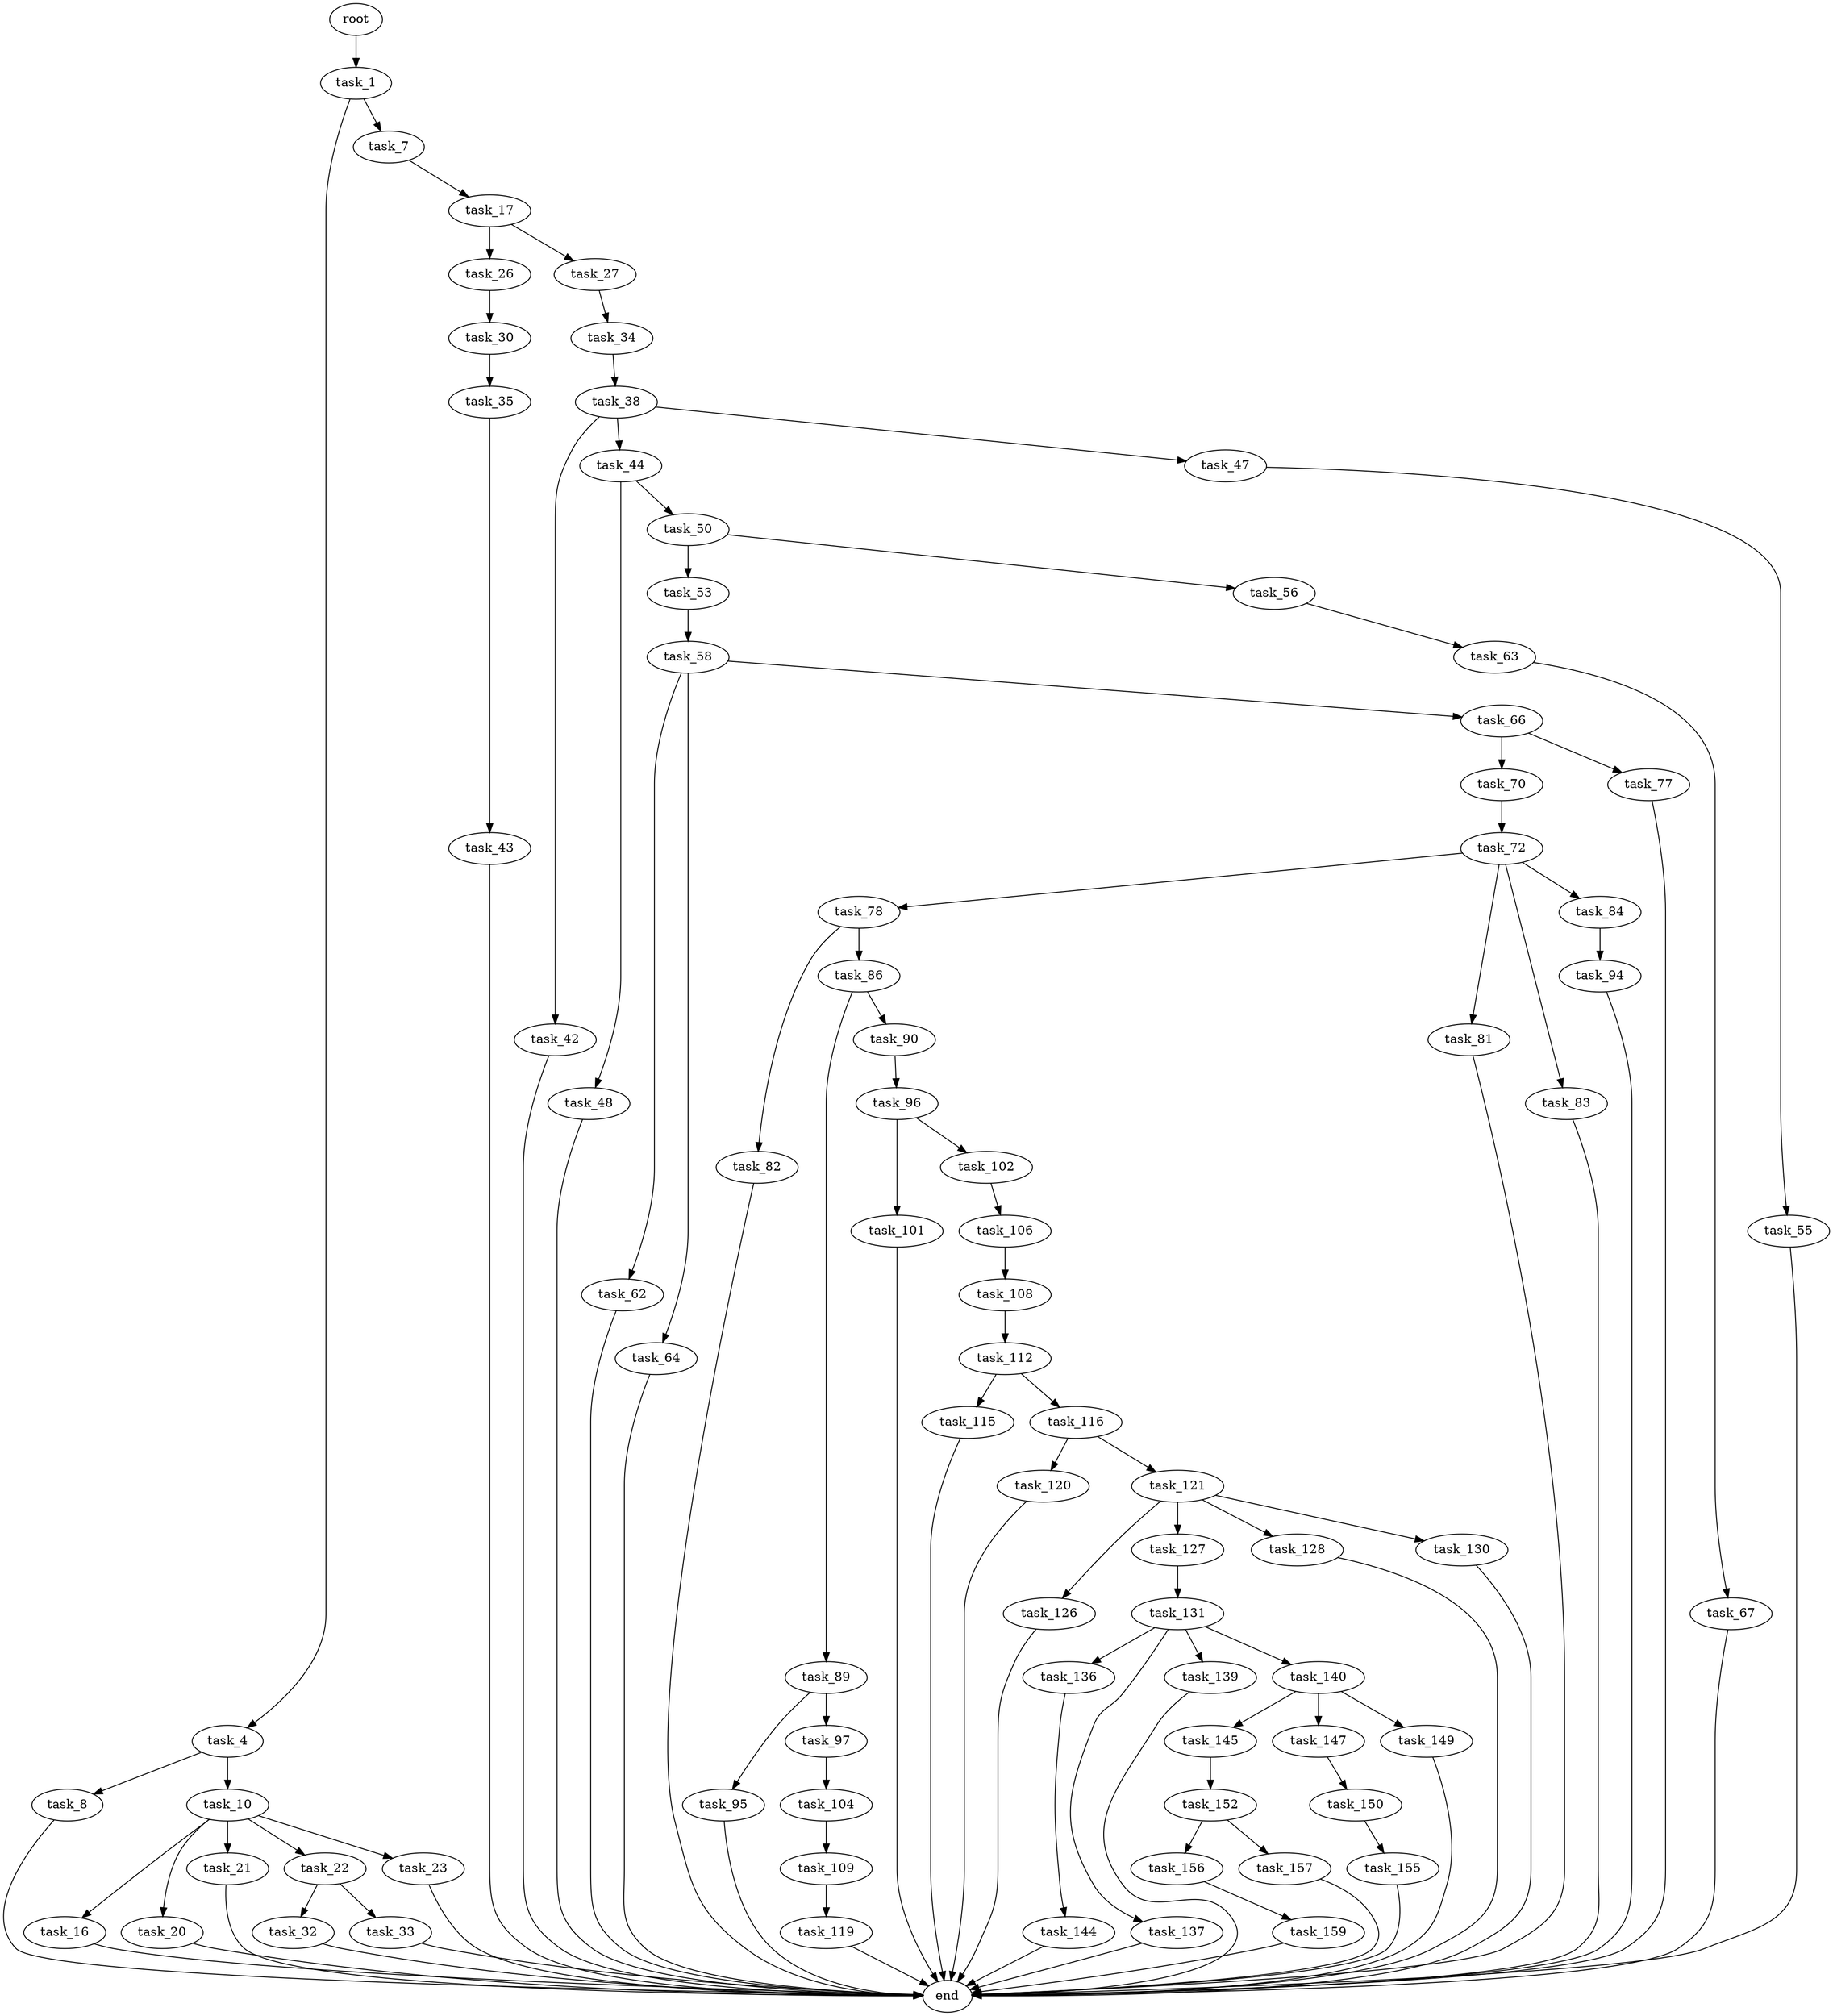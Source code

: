digraph G {
  root [size="0.000000"];
  task_1 [size="18804068434.000000"];
  task_4 [size="9256298916.000000"];
  task_7 [size="899577962964.000000"];
  task_8 [size="30079074301.000000"];
  task_10 [size="16306894684.000000"];
  task_17 [size="23827561315.000000"];
  end [size="0.000000"];
  task_16 [size="31116184798.000000"];
  task_20 [size="21879417037.000000"];
  task_21 [size="8043290445.000000"];
  task_22 [size="328163113290.000000"];
  task_23 [size="11125234754.000000"];
  task_26 [size="782757789696.000000"];
  task_27 [size="782757789696.000000"];
  task_32 [size="503521254580.000000"];
  task_33 [size="549755813888.000000"];
  task_30 [size="2839064772.000000"];
  task_34 [size="8589934592.000000"];
  task_35 [size="243382696388.000000"];
  task_38 [size="62329338322.000000"];
  task_43 [size="68719476736.000000"];
  task_42 [size="134217728000.000000"];
  task_44 [size="55872343790.000000"];
  task_47 [size="567792019080.000000"];
  task_48 [size="16711936578.000000"];
  task_50 [size="6850634550.000000"];
  task_55 [size="86325596071.000000"];
  task_53 [size="280404417820.000000"];
  task_56 [size="108939894899.000000"];
  task_58 [size="114400719072.000000"];
  task_63 [size="68719476736.000000"];
  task_62 [size="68719476736.000000"];
  task_64 [size="231928233984.000000"];
  task_66 [size="592490791782.000000"];
  task_67 [size="888134576.000000"];
  task_70 [size="28991029248.000000"];
  task_77 [size="1073741824000.000000"];
  task_72 [size="8837704728.000000"];
  task_78 [size="368293445632.000000"];
  task_81 [size="8589934592.000000"];
  task_83 [size="5201829938.000000"];
  task_84 [size="24773163420.000000"];
  task_82 [size="28991029248.000000"];
  task_86 [size="82084962647.000000"];
  task_94 [size="18051214186.000000"];
  task_89 [size="7945354185.000000"];
  task_90 [size="14593947358.000000"];
  task_95 [size="10388098097.000000"];
  task_97 [size="16297627478.000000"];
  task_96 [size="15775390019.000000"];
  task_101 [size="549755813888.000000"];
  task_102 [size="187260072106.000000"];
  task_104 [size="26219695392.000000"];
  task_106 [size="68719476736.000000"];
  task_109 [size="172720709319.000000"];
  task_108 [size="7196979755.000000"];
  task_112 [size="5682496402.000000"];
  task_119 [size="2795970680.000000"];
  task_115 [size="97310708802.000000"];
  task_116 [size="12957039123.000000"];
  task_120 [size="850557041814.000000"];
  task_121 [size="1073741824000.000000"];
  task_126 [size="744708426384.000000"];
  task_127 [size="549755813888.000000"];
  task_128 [size="361593614626.000000"];
  task_130 [size="1165645060.000000"];
  task_131 [size="231928233984.000000"];
  task_136 [size="549755813888.000000"];
  task_137 [size="395978798510.000000"];
  task_139 [size="14742594284.000000"];
  task_140 [size="8589934592.000000"];
  task_144 [size="231928233984.000000"];
  task_145 [size="14457795897.000000"];
  task_147 [size="231928233984.000000"];
  task_149 [size="13865535208.000000"];
  task_152 [size="812523660780.000000"];
  task_150 [size="973188040798.000000"];
  task_155 [size="65327022792.000000"];
  task_156 [size="8666233538.000000"];
  task_157 [size="12763083669.000000"];
  task_159 [size="1227611252562.000000"];

  root -> task_1 [size="1.000000"];
  task_1 -> task_4 [size="536870912.000000"];
  task_1 -> task_7 [size="536870912.000000"];
  task_4 -> task_8 [size="209715200.000000"];
  task_4 -> task_10 [size="209715200.000000"];
  task_7 -> task_17 [size="838860800.000000"];
  task_8 -> end [size="1.000000"];
  task_10 -> task_16 [size="411041792.000000"];
  task_10 -> task_20 [size="411041792.000000"];
  task_10 -> task_21 [size="411041792.000000"];
  task_10 -> task_22 [size="411041792.000000"];
  task_10 -> task_23 [size="411041792.000000"];
  task_17 -> task_26 [size="411041792.000000"];
  task_17 -> task_27 [size="411041792.000000"];
  task_16 -> end [size="1.000000"];
  task_20 -> end [size="1.000000"];
  task_21 -> end [size="1.000000"];
  task_22 -> task_32 [size="209715200.000000"];
  task_22 -> task_33 [size="209715200.000000"];
  task_23 -> end [size="1.000000"];
  task_26 -> task_30 [size="679477248.000000"];
  task_27 -> task_34 [size="679477248.000000"];
  task_32 -> end [size="1.000000"];
  task_33 -> end [size="1.000000"];
  task_30 -> task_35 [size="134217728.000000"];
  task_34 -> task_38 [size="33554432.000000"];
  task_35 -> task_43 [size="536870912.000000"];
  task_38 -> task_42 [size="209715200.000000"];
  task_38 -> task_44 [size="209715200.000000"];
  task_38 -> task_47 [size="209715200.000000"];
  task_43 -> end [size="1.000000"];
  task_42 -> end [size="1.000000"];
  task_44 -> task_48 [size="75497472.000000"];
  task_44 -> task_50 [size="75497472.000000"];
  task_47 -> task_55 [size="536870912.000000"];
  task_48 -> end [size="1.000000"];
  task_50 -> task_53 [size="679477248.000000"];
  task_50 -> task_56 [size="679477248.000000"];
  task_55 -> end [size="1.000000"];
  task_53 -> task_58 [size="209715200.000000"];
  task_56 -> task_63 [size="209715200.000000"];
  task_58 -> task_62 [size="134217728.000000"];
  task_58 -> task_64 [size="134217728.000000"];
  task_58 -> task_66 [size="134217728.000000"];
  task_63 -> task_67 [size="134217728.000000"];
  task_62 -> end [size="1.000000"];
  task_64 -> end [size="1.000000"];
  task_66 -> task_70 [size="838860800.000000"];
  task_66 -> task_77 [size="838860800.000000"];
  task_67 -> end [size="1.000000"];
  task_70 -> task_72 [size="75497472.000000"];
  task_77 -> end [size="1.000000"];
  task_72 -> task_78 [size="33554432.000000"];
  task_72 -> task_81 [size="33554432.000000"];
  task_72 -> task_83 [size="33554432.000000"];
  task_72 -> task_84 [size="33554432.000000"];
  task_78 -> task_82 [size="411041792.000000"];
  task_78 -> task_86 [size="411041792.000000"];
  task_81 -> end [size="1.000000"];
  task_83 -> end [size="1.000000"];
  task_84 -> task_94 [size="33554432.000000"];
  task_82 -> end [size="1.000000"];
  task_86 -> task_89 [size="301989888.000000"];
  task_86 -> task_90 [size="301989888.000000"];
  task_94 -> end [size="1.000000"];
  task_89 -> task_95 [size="209715200.000000"];
  task_89 -> task_97 [size="209715200.000000"];
  task_90 -> task_96 [size="536870912.000000"];
  task_95 -> end [size="1.000000"];
  task_97 -> task_104 [size="679477248.000000"];
  task_96 -> task_101 [size="679477248.000000"];
  task_96 -> task_102 [size="679477248.000000"];
  task_101 -> end [size="1.000000"];
  task_102 -> task_106 [size="301989888.000000"];
  task_104 -> task_109 [size="33554432.000000"];
  task_106 -> task_108 [size="134217728.000000"];
  task_109 -> task_119 [size="301989888.000000"];
  task_108 -> task_112 [size="209715200.000000"];
  task_112 -> task_115 [size="679477248.000000"];
  task_112 -> task_116 [size="679477248.000000"];
  task_119 -> end [size="1.000000"];
  task_115 -> end [size="1.000000"];
  task_116 -> task_120 [size="679477248.000000"];
  task_116 -> task_121 [size="679477248.000000"];
  task_120 -> end [size="1.000000"];
  task_121 -> task_126 [size="838860800.000000"];
  task_121 -> task_127 [size="838860800.000000"];
  task_121 -> task_128 [size="838860800.000000"];
  task_121 -> task_130 [size="838860800.000000"];
  task_126 -> end [size="1.000000"];
  task_127 -> task_131 [size="536870912.000000"];
  task_128 -> end [size="1.000000"];
  task_130 -> end [size="1.000000"];
  task_131 -> task_136 [size="301989888.000000"];
  task_131 -> task_137 [size="301989888.000000"];
  task_131 -> task_139 [size="301989888.000000"];
  task_131 -> task_140 [size="301989888.000000"];
  task_136 -> task_144 [size="536870912.000000"];
  task_137 -> end [size="1.000000"];
  task_139 -> end [size="1.000000"];
  task_140 -> task_145 [size="33554432.000000"];
  task_140 -> task_147 [size="33554432.000000"];
  task_140 -> task_149 [size="33554432.000000"];
  task_144 -> end [size="1.000000"];
  task_145 -> task_152 [size="679477248.000000"];
  task_147 -> task_150 [size="301989888.000000"];
  task_149 -> end [size="1.000000"];
  task_152 -> task_156 [size="536870912.000000"];
  task_152 -> task_157 [size="536870912.000000"];
  task_150 -> task_155 [size="679477248.000000"];
  task_155 -> end [size="1.000000"];
  task_156 -> task_159 [size="536870912.000000"];
  task_157 -> end [size="1.000000"];
  task_159 -> end [size="1.000000"];
}
